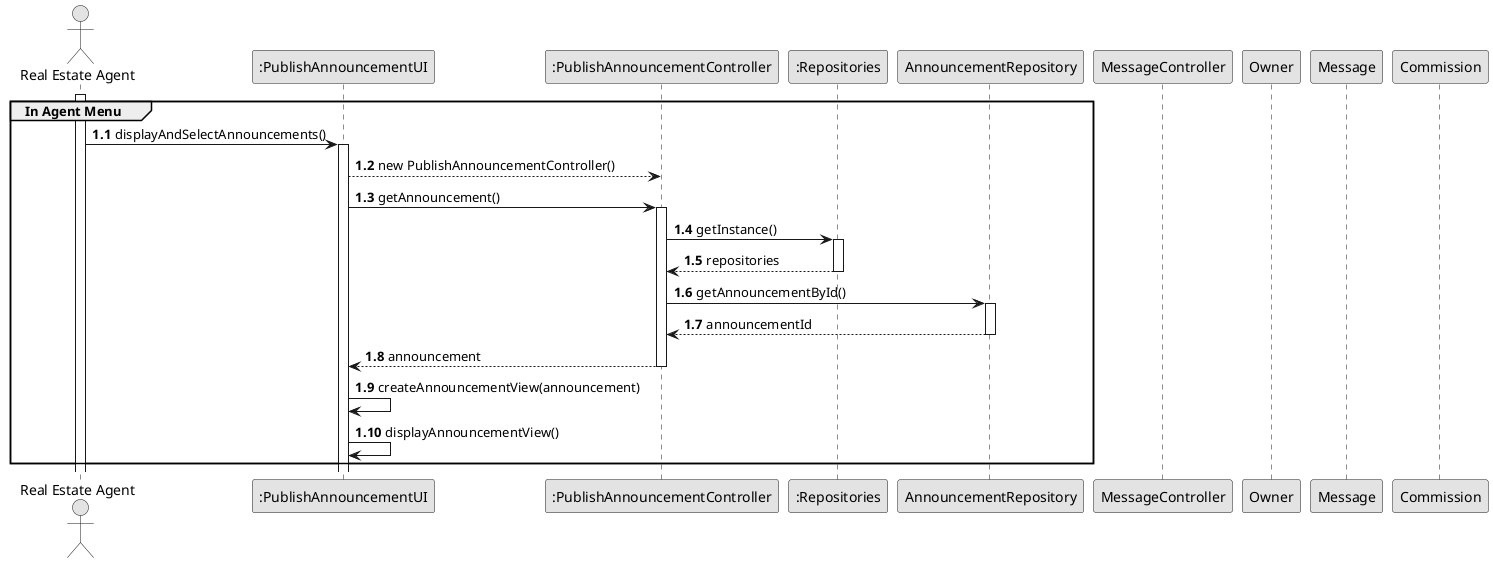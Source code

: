 @startuml
skinparam monochrome true
skinparam packageStyle rectangle
skinparam shadowing false

actor "Real Estate Agent" as Agent
participant ":PublishAnnouncementUI" as UI
participant ":PublishAnnouncementController" as CTRL
participant ":Repositories" as Repositories
participant "AnnouncementRepository" as AnnouncementRepository
participant "MessageController" as MessageController
participant "Owner" as Owner
participant "Message" as Message
participant "Commission" as Commission
autonumber 1

activate Agent
autonumber 1.1
group In Agent Menu
Agent -> UI : displayAndSelectAnnouncements()
activate UI
UI --> CTRL : new PublishAnnouncementController()
UI -> CTRL : getAnnouncement()
activate CTRL
CTRL -> Repositories : getInstance()
activate Repositories
Repositories --> CTRL : repositories
deactivate Repositories
CTRL -> AnnouncementRepository : getAnnouncementById()
activate AnnouncementRepository
AnnouncementRepository --> CTRL : announcementId
deactivate AnnouncementRepository
CTRL --> UI : announcement
deactivate CTRL
UI -> UI : createAnnouncementView(announcement)
UI -> UI : displayAnnouncementView()

end
autonumber 2
@enduml